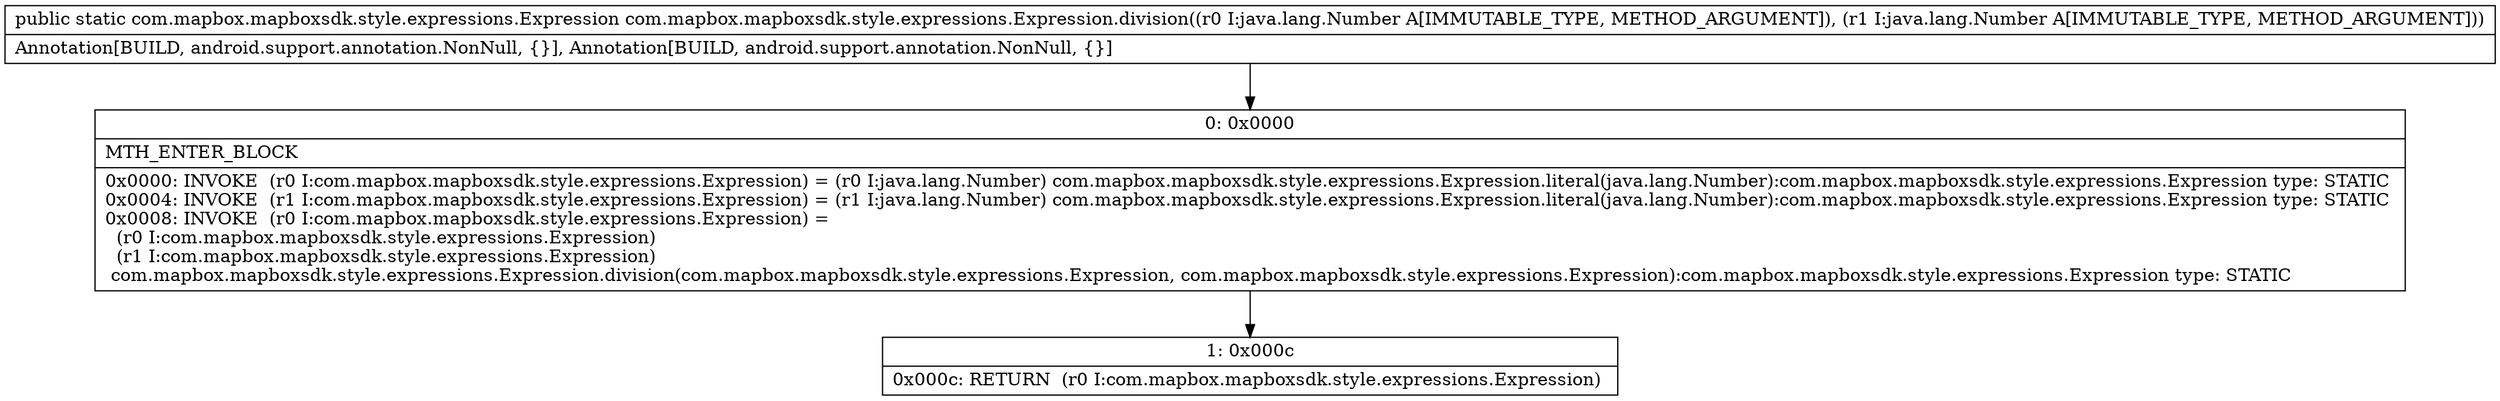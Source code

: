 digraph "CFG forcom.mapbox.mapboxsdk.style.expressions.Expression.division(Ljava\/lang\/Number;Ljava\/lang\/Number;)Lcom\/mapbox\/mapboxsdk\/style\/expressions\/Expression;" {
Node_0 [shape=record,label="{0\:\ 0x0000|MTH_ENTER_BLOCK\l|0x0000: INVOKE  (r0 I:com.mapbox.mapboxsdk.style.expressions.Expression) = (r0 I:java.lang.Number) com.mapbox.mapboxsdk.style.expressions.Expression.literal(java.lang.Number):com.mapbox.mapboxsdk.style.expressions.Expression type: STATIC \l0x0004: INVOKE  (r1 I:com.mapbox.mapboxsdk.style.expressions.Expression) = (r1 I:java.lang.Number) com.mapbox.mapboxsdk.style.expressions.Expression.literal(java.lang.Number):com.mapbox.mapboxsdk.style.expressions.Expression type: STATIC \l0x0008: INVOKE  (r0 I:com.mapbox.mapboxsdk.style.expressions.Expression) = \l  (r0 I:com.mapbox.mapboxsdk.style.expressions.Expression)\l  (r1 I:com.mapbox.mapboxsdk.style.expressions.Expression)\l com.mapbox.mapboxsdk.style.expressions.Expression.division(com.mapbox.mapboxsdk.style.expressions.Expression, com.mapbox.mapboxsdk.style.expressions.Expression):com.mapbox.mapboxsdk.style.expressions.Expression type: STATIC \l}"];
Node_1 [shape=record,label="{1\:\ 0x000c|0x000c: RETURN  (r0 I:com.mapbox.mapboxsdk.style.expressions.Expression) \l}"];
MethodNode[shape=record,label="{public static com.mapbox.mapboxsdk.style.expressions.Expression com.mapbox.mapboxsdk.style.expressions.Expression.division((r0 I:java.lang.Number A[IMMUTABLE_TYPE, METHOD_ARGUMENT]), (r1 I:java.lang.Number A[IMMUTABLE_TYPE, METHOD_ARGUMENT]))  | Annotation[BUILD, android.support.annotation.NonNull, \{\}], Annotation[BUILD, android.support.annotation.NonNull, \{\}]\l}"];
MethodNode -> Node_0;
Node_0 -> Node_1;
}

